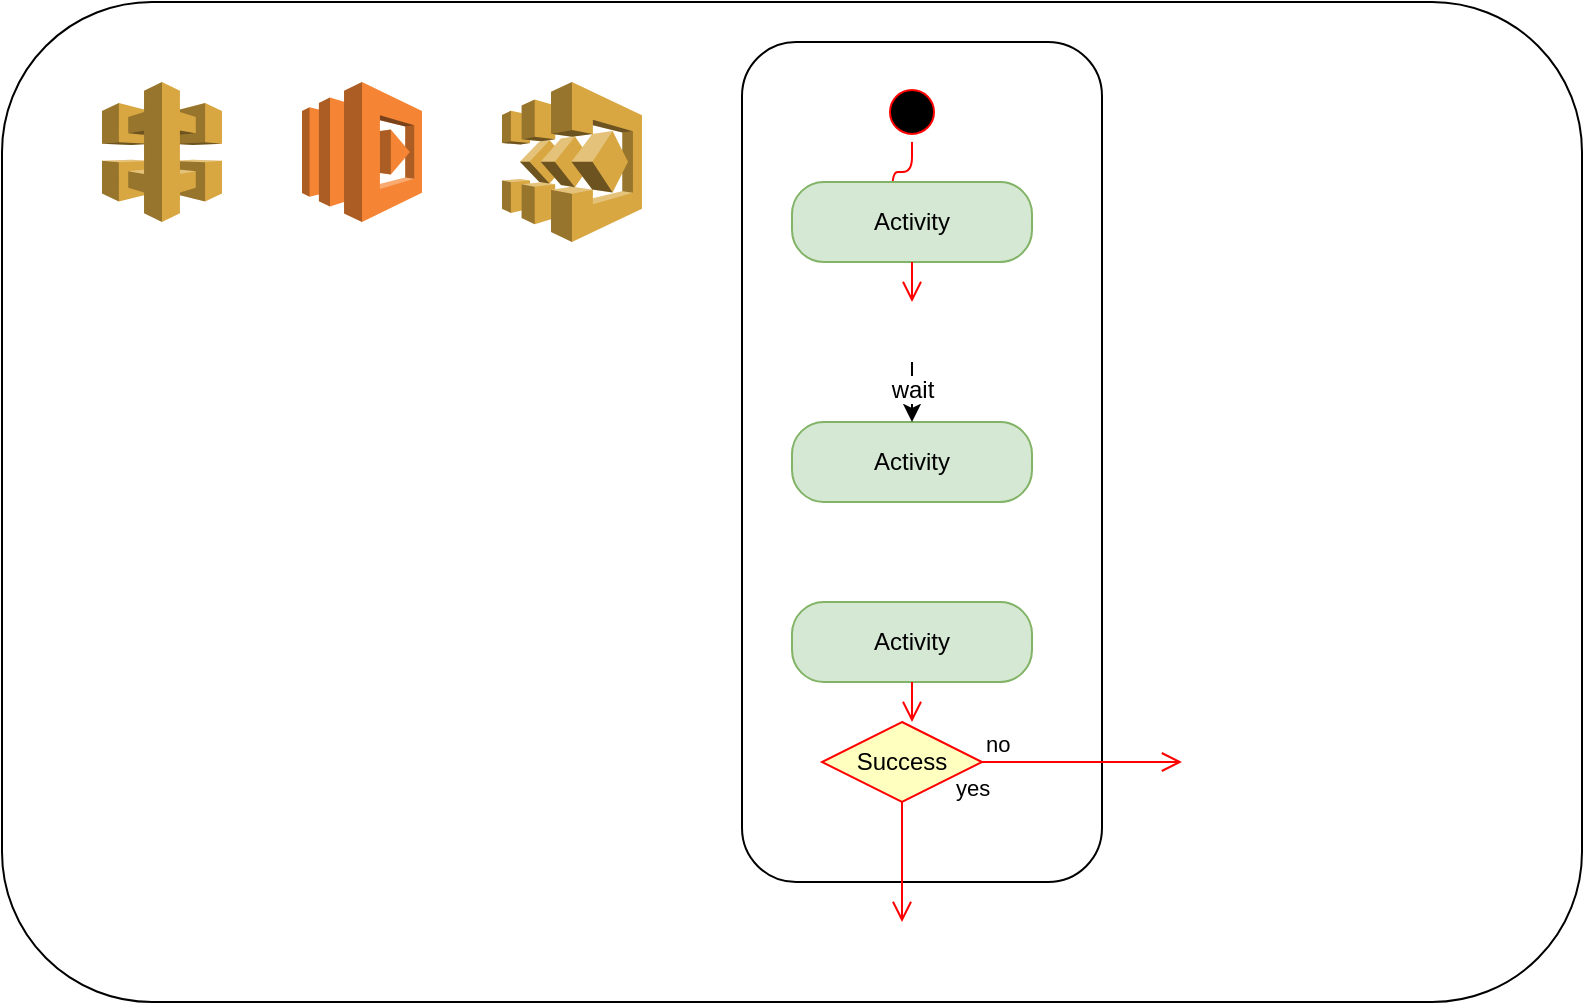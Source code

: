 <mxfile version="12.8.8" type="github">
  <diagram id="WfH6MDtKDfJ6waaItS2T" name="Page-1">
    <mxGraphModel dx="1148" dy="819" grid="1" gridSize="10" guides="1" tooltips="1" connect="1" arrows="1" fold="1" page="1" pageScale="1" pageWidth="850" pageHeight="1100" math="0" shadow="0">
      <root>
        <mxCell id="0" />
        <mxCell id="1" parent="0" />
        <mxCell id="BPMfRk1yV8FtOF04pn1L-1" value="" style="rounded=1;whiteSpace=wrap;html=1;" parent="1" vertex="1">
          <mxGeometry x="30" y="50" width="790" height="500" as="geometry" />
        </mxCell>
        <mxCell id="BPMfRk1yV8FtOF04pn1L-2" value="" style="outlineConnect=0;dashed=0;verticalLabelPosition=bottom;verticalAlign=top;align=center;html=1;shape=mxgraph.aws3.api_gateway;fillColor=#D9A741;gradientColor=none;" parent="1" vertex="1">
          <mxGeometry x="80" y="90" width="60" height="70" as="geometry" />
        </mxCell>
        <mxCell id="BPMfRk1yV8FtOF04pn1L-3" value="" style="outlineConnect=0;dashed=0;verticalLabelPosition=bottom;verticalAlign=top;align=center;html=1;shape=mxgraph.aws3.lambda;fillColor=#F58534;gradientColor=none;" parent="1" vertex="1">
          <mxGeometry x="180" y="90" width="60" height="70" as="geometry" />
        </mxCell>
        <mxCell id="BPMfRk1yV8FtOF04pn1L-4" value="" style="outlineConnect=0;dashed=0;verticalLabelPosition=bottom;verticalAlign=top;align=center;html=1;shape=mxgraph.aws3.step_functions;fillColor=#D9A741;gradientColor=none;" parent="1" vertex="1">
          <mxGeometry x="280" y="90" width="70" height="80" as="geometry" />
        </mxCell>
        <mxCell id="BPMfRk1yV8FtOF04pn1L-5" value="z" style="rounded=1;whiteSpace=wrap;html=1;" parent="1" vertex="1">
          <mxGeometry x="400" y="70" width="180" height="420" as="geometry" />
        </mxCell>
        <mxCell id="BPMfRk1yV8FtOF04pn1L-6" value="" style="ellipse;html=1;shape=startState;fillColor=#000000;strokeColor=#ff0000;" parent="1" vertex="1">
          <mxGeometry x="470" y="90" width="30" height="30" as="geometry" />
        </mxCell>
        <mxCell id="BPMfRk1yV8FtOF04pn1L-7" value="" style="edgeStyle=orthogonalEdgeStyle;html=1;verticalAlign=bottom;endArrow=open;endSize=8;strokeColor=#ff0000;" parent="1" source="BPMfRk1yV8FtOF04pn1L-6" edge="1">
          <mxGeometry relative="1" as="geometry">
            <mxPoint x="475" y="150" as="targetPoint" />
          </mxGeometry>
        </mxCell>
        <mxCell id="BPMfRk1yV8FtOF04pn1L-8" value="Activity" style="rounded=1;whiteSpace=wrap;html=1;arcSize=40;fillColor=#d5e8d4;strokeColor=#82b366;" parent="1" vertex="1">
          <mxGeometry x="425" y="140" width="120" height="40" as="geometry" />
        </mxCell>
        <mxCell id="BPMfRk1yV8FtOF04pn1L-9" value="" style="edgeStyle=orthogonalEdgeStyle;html=1;verticalAlign=bottom;endArrow=open;endSize=8;strokeColor=#ff0000;" parent="1" source="BPMfRk1yV8FtOF04pn1L-8" edge="1">
          <mxGeometry relative="1" as="geometry">
            <mxPoint x="485" y="200" as="targetPoint" />
          </mxGeometry>
        </mxCell>
        <mxCell id="BPMfRk1yV8FtOF04pn1L-11" value="Activity" style="rounded=1;whiteSpace=wrap;html=1;arcSize=40;fillColor=#d5e8d4;strokeColor=#82b366;" parent="1" vertex="1">
          <mxGeometry x="425" y="260" width="120" height="40" as="geometry" />
        </mxCell>
        <mxCell id="BPMfRk1yV8FtOF04pn1L-20" value="" style="edgeStyle=orthogonalEdgeStyle;rounded=0;orthogonalLoop=1;jettySize=auto;html=1;" parent="1" source="BPMfRk1yV8FtOF04pn1L-14" edge="1">
          <mxGeometry relative="1" as="geometry">
            <mxPoint x="485" y="260" as="targetPoint" />
          </mxGeometry>
        </mxCell>
        <mxCell id="BPMfRk1yV8FtOF04pn1L-14" value="wait" style="shape=image;html=1;verticalAlign=top;verticalLabelPosition=bottom;labelBackgroundColor=#ffffff;imageAspect=0;aspect=fixed;image=https://cdn3.iconfinder.com/data/icons/flat-office-icons-1/140/Artboard_1-11-128.png" parent="1" vertex="1">
          <mxGeometry x="470" y="200" width="30" height="30" as="geometry" />
        </mxCell>
        <mxCell id="BPMfRk1yV8FtOF04pn1L-16" value="" style="shape=image;html=1;verticalAlign=top;verticalLabelPosition=bottom;labelBackgroundColor=#ffffff;imageAspect=0;aspect=fixed;image=https://cdn3.iconfinder.com/data/icons/flat-office-icons-1/140/Artboard_1-11-128.png" parent="1" vertex="1">
          <mxGeometry x="470" y="310" width="30" height="30" as="geometry" />
        </mxCell>
        <mxCell id="BPMfRk1yV8FtOF04pn1L-17" value="Activity" style="rounded=1;whiteSpace=wrap;html=1;arcSize=40;fillColor=#d5e8d4;strokeColor=#82b366;" parent="1" vertex="1">
          <mxGeometry x="425" y="350" width="120" height="40" as="geometry" />
        </mxCell>
        <mxCell id="BPMfRk1yV8FtOF04pn1L-18" value="" style="edgeStyle=orthogonalEdgeStyle;html=1;verticalAlign=bottom;endArrow=open;endSize=8;strokeColor=#ff0000;" parent="1" source="BPMfRk1yV8FtOF04pn1L-17" edge="1">
          <mxGeometry relative="1" as="geometry">
            <mxPoint x="485" y="410" as="targetPoint" />
          </mxGeometry>
        </mxCell>
        <mxCell id="xHL0qlbopt9t59H8bF5Y-1" value="Success" style="rhombus;whiteSpace=wrap;html=1;fillColor=#ffffc0;strokeColor=#ff0000;" vertex="1" parent="1">
          <mxGeometry x="440" y="410" width="80" height="40" as="geometry" />
        </mxCell>
        <mxCell id="xHL0qlbopt9t59H8bF5Y-2" value="no" style="edgeStyle=orthogonalEdgeStyle;html=1;align=left;verticalAlign=bottom;endArrow=open;endSize=8;strokeColor=#ff0000;" edge="1" source="xHL0qlbopt9t59H8bF5Y-1" parent="1">
          <mxGeometry x="-1" relative="1" as="geometry">
            <mxPoint x="620" y="430" as="targetPoint" />
          </mxGeometry>
        </mxCell>
        <mxCell id="xHL0qlbopt9t59H8bF5Y-3" value="yes" style="edgeStyle=orthogonalEdgeStyle;html=1;align=left;verticalAlign=top;endArrow=open;endSize=8;strokeColor=#ff0000;" edge="1" source="xHL0qlbopt9t59H8bF5Y-1" parent="1">
          <mxGeometry x="-1" y="32" relative="1" as="geometry">
            <mxPoint x="480" y="510" as="targetPoint" />
            <mxPoint x="-7" y="-20" as="offset" />
          </mxGeometry>
        </mxCell>
      </root>
    </mxGraphModel>
  </diagram>
</mxfile>
